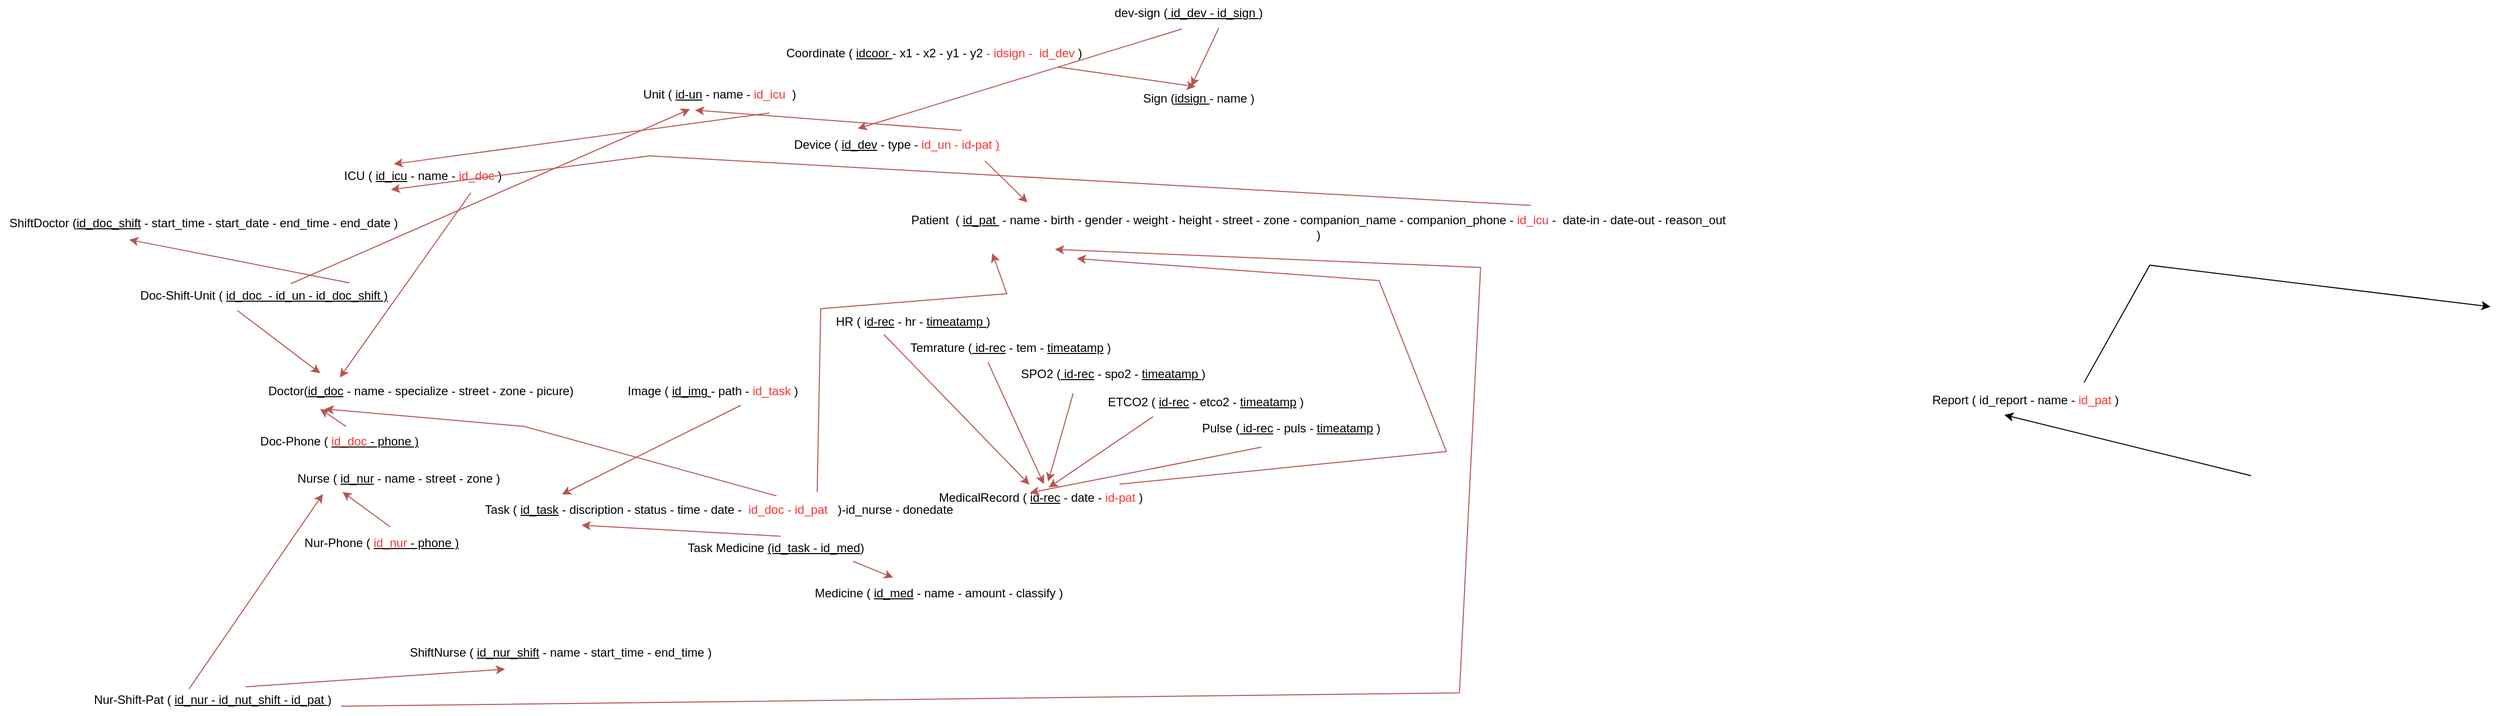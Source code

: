 <mxfile version="22.1.2" type="device">
  <diagram id="23PKRQJd0btJzOauR-_9" name="Page-2">
    <mxGraphModel dx="614" dy="2572" grid="0" gridSize="10" guides="1" tooltips="1" connect="1" arrows="1" fold="1" page="1" pageScale="1" pageWidth="2336" pageHeight="1654" background="#ffffff" math="0" shadow="0">
      <root>
        <mxCell id="0" />
        <mxCell id="1" parent="0" />
        <mxCell id="D5N816tupZly9Tqn02KE-2" value="Patient&amp;nbsp; (&amp;nbsp;&lt;u style=&quot;border-color: var(--border-color);&quot;&gt;id_pat&amp;nbsp;&lt;/u&gt;&amp;nbsp;- name - birth - gender - weight - height - street - zone - companion_name - companion_phone - &lt;font color=&quot;#ff3333&quot;&gt;id_icu &lt;/font&gt;-&amp;nbsp;&amp;nbsp;date-in - date-out - reason_out&amp;nbsp;&lt;br&gt;&lt;span style=&quot;&quot;&gt;)&amp;nbsp;&lt;/span&gt;" style="text;html=1;align=center;verticalAlign=middle;resizable=0;points=[];autosize=1;strokeColor=none;fillColor=none;" parent="1" vertex="1">
          <mxGeometry x="1525" y="139" width="831" height="41" as="geometry" />
        </mxCell>
        <mxCell id="D5N816tupZly9Tqn02KE-8" value="ICU (&amp;nbsp;&lt;u style=&quot;border-color: var(--border-color);&quot;&gt;id_icu&lt;/u&gt;&amp;nbsp;- name -&lt;font color=&quot;#ff3333&quot;&gt; id_doc&lt;/font&gt; )" style="text;html=1;align=center;verticalAlign=middle;resizable=0;points=[];autosize=1;strokeColor=none;fillColor=none;" parent="1" vertex="1">
          <mxGeometry x="961.5" y="96" width="175" height="26" as="geometry" />
        </mxCell>
        <mxCell id="D5N816tupZly9Tqn02KE-10" value="Unit ( &lt;u&gt;id-un&lt;/u&gt; - name - &lt;font color=&quot;#ff3333&quot;&gt;id_icu&amp;nbsp;&amp;nbsp;&lt;/font&gt;)" style="text;html=1;align=center;verticalAlign=middle;resizable=0;points=[];autosize=1;strokeColor=none;fillColor=none;" parent="1" vertex="1">
          <mxGeometry x="1259" y="15" width="170" height="26" as="geometry" />
        </mxCell>
        <mxCell id="D5N816tupZly9Tqn02KE-12" value="Device (&amp;nbsp;&lt;u style=&quot;border-color: var(--border-color);&quot;&gt;id_dev&lt;/u&gt;&amp;nbsp;- type - &lt;font color=&quot;#ff3333&quot;&gt;id_un - id-pat&lt;/font&gt;&amp;nbsp;&lt;span style=&quot;border-color: var(--border-color);&quot;&gt;&lt;font style=&quot;border-color: var(--border-color);&quot; color=&quot;#ff3333&quot;&gt;&lt;u&gt;)&lt;/u&gt;&lt;/font&gt;&lt;/span&gt;" style="text;html=1;align=center;verticalAlign=middle;resizable=0;points=[];autosize=1;strokeColor=none;fillColor=none;" parent="1" vertex="1">
          <mxGeometry x="1409" y="65" width="222" height="26" as="geometry" />
        </mxCell>
        <mxCell id="D5N816tupZly9Tqn02KE-26" value="Doctor(&lt;u style=&quot;border-color: var(--border-color);&quot;&gt;id_doc&lt;/u&gt;&amp;nbsp;- name - specialize - street - zone - picure)" style="text;html=1;align=center;verticalAlign=middle;resizable=0;points=[];autosize=1;strokeColor=none;fillColor=none;" parent="1" vertex="1">
          <mxGeometry x="886" y="310" width="321" height="26" as="geometry" />
        </mxCell>
        <mxCell id="D5N816tupZly9Tqn02KE-40" value="ShiftDoctor (&lt;u style=&quot;border-color: var(--border-color);&quot;&gt;id_doc_shift&lt;/u&gt;&amp;nbsp;- start_time - start_date - end_time - end_date )" style="text;html=1;align=center;verticalAlign=middle;resizable=0;points=[];autosize=1;strokeColor=none;fillColor=none;" parent="1" vertex="1">
          <mxGeometry x="629" y="143" width="404" height="26" as="geometry" />
        </mxCell>
        <mxCell id="D5N816tupZly9Tqn02KE-44" value="Task (&amp;nbsp;&lt;u style=&quot;border-color: var(--border-color);&quot;&gt;id_task&lt;/u&gt;&amp;nbsp;- discription - status - time - date -&amp;nbsp;&amp;nbsp;&lt;font style=&quot;border-color: var(--border-color);&quot; color=&quot;#ff3333&quot;&gt;id_doc - id_pat&amp;nbsp; &amp;nbsp;&lt;/font&gt;&lt;span style=&quot;&quot;&gt;)-id_nurse - donedate&amp;nbsp;&lt;/span&gt;" style="text;html=1;align=center;verticalAlign=middle;resizable=0;points=[];autosize=1;strokeColor=none;fillColor=none;" parent="1" vertex="1">
          <mxGeometry x="1101.5" y="428" width="487" height="26" as="geometry" />
        </mxCell>
        <mxCell id="D5N816tupZly9Tqn02KE-46" value="Medicine (&amp;nbsp;&lt;u style=&quot;border-color: var(--border-color);&quot;&gt;id_med&lt;/u&gt;&amp;nbsp;- name - amount - classify )" style="text;html=1;align=center;verticalAlign=middle;resizable=0;points=[];autosize=1;strokeColor=none;fillColor=none;" parent="1" vertex="1">
          <mxGeometry x="1429" y="511" width="265" height="26" as="geometry" />
        </mxCell>
        <mxCell id="D5N816tupZly9Tqn02KE-48" value="Nurse (&amp;nbsp;&lt;u style=&quot;border-color: var(--border-color);&quot;&gt;id_nur&lt;/u&gt;&amp;nbsp;- name - street - zone &lt;span style=&quot;&quot;&gt;)&lt;/span&gt;" style="text;html=1;align=center;verticalAlign=middle;resizable=0;points=[];autosize=1;strokeColor=none;fillColor=none;" parent="1" vertex="1">
          <mxGeometry x="915" y="397" width="219" height="26" as="geometry" />
        </mxCell>
        <mxCell id="D5N816tupZly9Tqn02KE-52" value="ShiftNurse (&amp;nbsp;&lt;u style=&quot;border-color: var(--border-color);&quot;&gt;id_nur_shift&lt;/u&gt;&amp;nbsp;- name - start_time - end_time )" style="text;html=1;align=center;verticalAlign=middle;resizable=0;points=[];autosize=1;strokeColor=none;fillColor=none;" parent="1" vertex="1">
          <mxGeometry x="1027" y="570" width="318" height="26" as="geometry" />
        </mxCell>
        <mxCell id="D5N816tupZly9Tqn02KE-54" value="Doc-Phone ( &lt;u&gt;&lt;font color=&quot;#ff3333&quot;&gt;id_doc&lt;/font&gt;&amp;nbsp;- phone )&lt;/u&gt;" style="text;html=1;align=center;verticalAlign=middle;resizable=0;points=[];autosize=1;strokeColor=none;fillColor=none;" parent="1" vertex="1">
          <mxGeometry x="878" y="360" width="175" height="26" as="geometry" />
        </mxCell>
        <mxCell id="D5N816tupZly9Tqn02KE-56" value="Nur-Phone ( &lt;u&gt;&lt;font color=&quot;#ff3333&quot;&gt;id_nur&lt;/font&gt;&amp;nbsp;- phone )&lt;/u&gt;" style="text;html=1;align=center;verticalAlign=middle;resizable=0;points=[];autosize=1;strokeColor=none;fillColor=none;" parent="1" vertex="1">
          <mxGeometry x="922" y="461" width="171" height="26" as="geometry" />
        </mxCell>
        <mxCell id="D5N816tupZly9Tqn02KE-62" value="Doc-Shift-Unit ( &lt;u&gt;id_doc&amp;nbsp; - id_un -&amp;nbsp;id_doc_shift&amp;nbsp;)&lt;/u&gt;" style="text;html=1;align=center;verticalAlign=middle;resizable=0;points=[];autosize=1;strokeColor=none;fillColor=none;" parent="1" vertex="1">
          <mxGeometry x="759" y="215" width="264" height="26" as="geometry" />
        </mxCell>
        <mxCell id="D5N816tupZly9Tqn02KE-64" value="Nur-Shift-Pat ( &lt;u&gt;id_nur - id_nut_shift - id_pat &lt;/u&gt;)" style="text;html=1;align=center;verticalAlign=middle;resizable=0;points=[];autosize=1;strokeColor=none;fillColor=none;" parent="1" vertex="1">
          <mxGeometry x="713" y="617" width="254" height="26" as="geometry" />
        </mxCell>
        <mxCell id="EfiRuLPmGKKDQH_nQZjS-8" value="MedicalRecord ( &lt;u&gt;id-rec&lt;/u&gt; - date - &lt;font color=&quot;#ff3333&quot;&gt;id-pat &lt;/font&gt;)&amp;nbsp;" style="text;html=1;align=center;verticalAlign=middle;resizable=0;points=[];autosize=1;strokeColor=none;fillColor=none;" parent="1" vertex="1">
          <mxGeometry x="1553" y="416" width="224" height="26" as="geometry" />
        </mxCell>
        <mxCell id="EfiRuLPmGKKDQH_nQZjS-9" value="HR ( i&lt;u&gt;d-rec&lt;/u&gt; - hr - &lt;u&gt;timeatamp &lt;/u&gt;)&amp;nbsp;" style="text;html=1;align=center;verticalAlign=middle;resizable=0;points=[];autosize=1;strokeColor=none;fillColor=none;" parent="1" vertex="1">
          <mxGeometry x="1450" y="241" width="175" height="26" as="geometry" />
        </mxCell>
        <mxCell id="EfiRuLPmGKKDQH_nQZjS-10" value="Temrature (&lt;u&gt; id-rec&lt;/u&gt; - tem - &lt;u&gt;timeatamp&lt;/u&gt; )&amp;nbsp;" style="text;html=1;align=center;verticalAlign=middle;resizable=0;points=[];autosize=1;strokeColor=none;fillColor=none;" parent="1" vertex="1">
          <mxGeometry x="1524.5" y="267" width="221" height="26" as="geometry" />
        </mxCell>
        <mxCell id="EfiRuLPmGKKDQH_nQZjS-11" value="SPO2 (&lt;u&gt; id-rec&lt;/u&gt; - spo2 - &lt;u&gt;timeatamp &lt;/u&gt;)&amp;nbsp;" style="text;html=1;align=center;verticalAlign=middle;resizable=0;points=[];autosize=1;strokeColor=none;fillColor=none;" parent="1" vertex="1">
          <mxGeometry x="1634" y="293" width="205" height="26" as="geometry" />
        </mxCell>
        <mxCell id="EfiRuLPmGKKDQH_nQZjS-12" value="ETCO2 ( &lt;u&gt;id-rec&lt;/u&gt; - etco2 - &lt;u&gt;timeatamp&lt;/u&gt; )&amp;nbsp;" style="text;html=1;align=center;verticalAlign=middle;resizable=0;points=[];autosize=1;strokeColor=none;fillColor=none;" parent="1" vertex="1">
          <mxGeometry x="1721" y="321" width="216" height="26" as="geometry" />
        </mxCell>
        <mxCell id="EfiRuLPmGKKDQH_nQZjS-13" value="Pulse (&lt;u&gt; id-rec&lt;/u&gt; - puls - &lt;u&gt;timeatamp&lt;/u&gt; )&amp;nbsp;" style="text;html=1;align=center;verticalAlign=middle;resizable=0;points=[];autosize=1;strokeColor=none;fillColor=none;" parent="1" vertex="1">
          <mxGeometry x="1814" y="347" width="199" height="26" as="geometry" />
        </mxCell>
        <mxCell id="-y871NeFIp0uyaElT_hj-1" value="" style="endArrow=classic;html=1;rounded=0;exitX=0.775;exitY=1.139;exitDx=0;exitDy=0;exitPerimeter=0;entryX=0.252;entryY=-0.025;entryDx=0;entryDy=0;entryPerimeter=0;fillColor=#f8cecc;strokeColor=#b85450;" parent="1" source="D5N816tupZly9Tqn02KE-8" target="D5N816tupZly9Tqn02KE-26" edge="1">
          <mxGeometry width="50" height="50" relative="1" as="geometry">
            <mxPoint x="1194" y="258" as="sourcePoint" />
            <mxPoint x="1244" y="208" as="targetPoint" />
          </mxGeometry>
        </mxCell>
        <mxCell id="-y871NeFIp0uyaElT_hj-2" value="" style="endArrow=classic;html=1;rounded=0;exitX=0.543;exitY=-0.075;exitDx=0;exitDy=0;exitPerimeter=0;entryX=0.191;entryY=1.179;entryDx=0;entryDy=0;entryPerimeter=0;fillColor=#f8cecc;strokeColor=#b85450;" parent="1" source="D5N816tupZly9Tqn02KE-54" target="D5N816tupZly9Tqn02KE-26" edge="1">
          <mxGeometry width="50" height="50" relative="1" as="geometry">
            <mxPoint x="1194" y="258" as="sourcePoint" />
            <mxPoint x="1244" y="208" as="targetPoint" />
          </mxGeometry>
        </mxCell>
        <mxCell id="-y871NeFIp0uyaElT_hj-3" value="" style="endArrow=classic;html=1;rounded=0;exitX=0.402;exitY=1.072;exitDx=0;exitDy=0;exitPerimeter=0;entryX=0.191;entryY=-0.186;entryDx=0;entryDy=0;entryPerimeter=0;fillColor=#f8cecc;strokeColor=#b85450;" parent="1" source="D5N816tupZly9Tqn02KE-62" target="D5N816tupZly9Tqn02KE-26" edge="1">
          <mxGeometry width="50" height="50" relative="1" as="geometry">
            <mxPoint x="1194" y="258" as="sourcePoint" />
            <mxPoint x="1244" y="208" as="targetPoint" />
          </mxGeometry>
        </mxCell>
        <mxCell id="-y871NeFIp0uyaElT_hj-4" value="" style="endArrow=classic;html=1;rounded=0;exitX=0.823;exitY=0.01;exitDx=0;exitDy=0;exitPerimeter=0;entryX=0.318;entryY=1.128;entryDx=0;entryDy=0;entryPerimeter=0;fillColor=#f8cecc;strokeColor=#b85450;" parent="1" source="D5N816tupZly9Tqn02KE-62" target="D5N816tupZly9Tqn02KE-40" edge="1">
          <mxGeometry width="50" height="50" relative="1" as="geometry">
            <mxPoint x="1061" y="263" as="sourcePoint" />
            <mxPoint x="993" y="202" as="targetPoint" />
          </mxGeometry>
        </mxCell>
        <mxCell id="-y871NeFIp0uyaElT_hj-5" value="" style="endArrow=classic;html=1;rounded=0;exitX=0.603;exitY=0.043;exitDx=0;exitDy=0;exitPerimeter=0;entryX=0.329;entryY=1.06;entryDx=0;entryDy=0;entryPerimeter=0;fillColor=#f8cecc;strokeColor=#b85450;" parent="1" source="D5N816tupZly9Tqn02KE-62" target="D5N816tupZly9Tqn02KE-10" edge="1">
          <mxGeometry width="50" height="50" relative="1" as="geometry">
            <mxPoint x="1061" y="263" as="sourcePoint" />
            <mxPoint x="1111" y="213" as="targetPoint" />
          </mxGeometry>
        </mxCell>
        <mxCell id="-y871NeFIp0uyaElT_hj-6" value="" style="endArrow=classic;html=1;rounded=0;exitX=0.794;exitY=1.207;exitDx=0;exitDy=0;exitPerimeter=0;entryX=0.337;entryY=0.045;entryDx=0;entryDy=0;entryPerimeter=0;fillColor=#f8cecc;strokeColor=#b85450;" parent="1" source="D5N816tupZly9Tqn02KE-10" target="D5N816tupZly9Tqn02KE-8" edge="1">
          <mxGeometry width="50" height="50" relative="1" as="geometry">
            <mxPoint x="1061" y="263" as="sourcePoint" />
            <mxPoint x="1111" y="213" as="targetPoint" />
          </mxGeometry>
        </mxCell>
        <mxCell id="-y871NeFIp0uyaElT_hj-10" value="" style="endArrow=classic;html=1;rounded=0;exitX=0.556;exitY=-0.115;exitDx=0;exitDy=0;exitPerimeter=0;entryX=0.249;entryY=1.007;entryDx=0;entryDy=0;entryPerimeter=0;fillColor=#f8cecc;strokeColor=#b85450;" parent="1" source="D5N816tupZly9Tqn02KE-56" target="D5N816tupZly9Tqn02KE-48" edge="1">
          <mxGeometry width="50" height="50" relative="1" as="geometry">
            <mxPoint x="1142" y="410" as="sourcePoint" />
            <mxPoint x="1192" y="360" as="targetPoint" />
          </mxGeometry>
        </mxCell>
        <mxCell id="-y871NeFIp0uyaElT_hj-12" value="" style="endArrow=classic;html=1;rounded=0;exitX=0.631;exitY=-0.002;exitDx=0;exitDy=0;exitPerimeter=0;entryX=0.327;entryY=1.132;entryDx=0;entryDy=0;entryPerimeter=0;fillColor=#f8cecc;strokeColor=#b85450;" parent="1" source="D5N816tupZly9Tqn02KE-64" target="D5N816tupZly9Tqn02KE-52" edge="1">
          <mxGeometry width="50" height="50" relative="1" as="geometry">
            <mxPoint x="1142" y="497" as="sourcePoint" />
            <mxPoint x="1192" y="447" as="targetPoint" />
          </mxGeometry>
        </mxCell>
        <mxCell id="-y871NeFIp0uyaElT_hj-13" value="" style="endArrow=classic;html=1;rounded=0;exitX=0.409;exitY=0.085;exitDx=0;exitDy=0;exitPerimeter=0;entryX=0.16;entryY=1.087;entryDx=0;entryDy=0;entryPerimeter=0;fillColor=#f8cecc;strokeColor=#b85450;" parent="1" source="D5N816tupZly9Tqn02KE-64" target="D5N816tupZly9Tqn02KE-48" edge="1">
          <mxGeometry width="50" height="50" relative="1" as="geometry">
            <mxPoint x="1142" y="497" as="sourcePoint" />
            <mxPoint x="1192" y="447" as="targetPoint" />
          </mxGeometry>
        </mxCell>
        <mxCell id="-y871NeFIp0uyaElT_hj-15" value="" style="endArrow=classic;html=1;rounded=0;exitX=0.33;exitY=0.986;exitDx=0;exitDy=0;exitPerimeter=0;fillColor=#f8cecc;strokeColor=#b85450;" parent="1" source="EfiRuLPmGKKDQH_nQZjS-9" target="EfiRuLPmGKKDQH_nQZjS-8" edge="1">
          <mxGeometry width="50" height="50" relative="1" as="geometry">
            <mxPoint x="1394" y="414" as="sourcePoint" />
            <mxPoint x="1444" y="364" as="targetPoint" />
          </mxGeometry>
        </mxCell>
        <mxCell id="-y871NeFIp0uyaElT_hj-16" value="" style="endArrow=classic;html=1;rounded=0;entryX=0.508;entryY=-0.024;entryDx=0;entryDy=0;entryPerimeter=0;exitX=0.393;exitY=1.055;exitDx=0;exitDy=0;exitPerimeter=0;fillColor=#f8cecc;strokeColor=#b85450;" parent="1" source="EfiRuLPmGKKDQH_nQZjS-10" target="EfiRuLPmGKKDQH_nQZjS-8" edge="1">
          <mxGeometry width="50" height="50" relative="1" as="geometry">
            <mxPoint x="1394" y="414" as="sourcePoint" />
            <mxPoint x="1444" y="364" as="targetPoint" />
          </mxGeometry>
        </mxCell>
        <mxCell id="-y871NeFIp0uyaElT_hj-17" value="" style="endArrow=classic;html=1;rounded=0;entryX=0.527;entryY=-0.121;entryDx=0;entryDy=0;entryPerimeter=0;fillColor=#f8cecc;strokeColor=#b85450;" parent="1" target="EfiRuLPmGKKDQH_nQZjS-8" edge="1">
          <mxGeometry width="50" height="50" relative="1" as="geometry">
            <mxPoint x="1696" y="325" as="sourcePoint" />
            <mxPoint x="1444" y="364" as="targetPoint" />
          </mxGeometry>
        </mxCell>
        <mxCell id="-y871NeFIp0uyaElT_hj-18" value="" style="endArrow=classic;html=1;rounded=0;entryX=0.53;entryY=0.105;entryDx=0;entryDy=0;entryPerimeter=0;exitX=0.252;exitY=1.051;exitDx=0;exitDy=0;exitPerimeter=0;fillColor=#f8cecc;strokeColor=#b85450;" parent="1" source="EfiRuLPmGKKDQH_nQZjS-12" target="EfiRuLPmGKKDQH_nQZjS-8" edge="1">
          <mxGeometry width="50" height="50" relative="1" as="geometry">
            <mxPoint x="1394" y="414" as="sourcePoint" />
            <mxPoint x="1444" y="364" as="targetPoint" />
          </mxGeometry>
        </mxCell>
        <mxCell id="-y871NeFIp0uyaElT_hj-19" value="" style="endArrow=classic;html=1;rounded=0;exitX=0.348;exitY=1.217;exitDx=0;exitDy=0;exitPerimeter=0;fillColor=#f8cecc;strokeColor=#b85450;" parent="1" source="EfiRuLPmGKKDQH_nQZjS-13" edge="1">
          <mxGeometry width="50" height="50" relative="1" as="geometry">
            <mxPoint x="1394" y="414" as="sourcePoint" />
            <mxPoint x="1653" y="424" as="targetPoint" />
          </mxGeometry>
        </mxCell>
        <mxCell id="-y871NeFIp0uyaElT_hj-20" value="" style="endArrow=classic;html=1;rounded=0;entryX=0.359;entryY=1.095;entryDx=0;entryDy=0;entryPerimeter=0;exitX=0.793;exitY=-0.051;exitDx=0;exitDy=0;exitPerimeter=0;fillColor=#f8cecc;strokeColor=#b85450;" parent="1" source="D5N816tupZly9Tqn02KE-12" target="D5N816tupZly9Tqn02KE-10" edge="1">
          <mxGeometry width="50" height="50" relative="1" as="geometry">
            <mxPoint x="1394" y="309" as="sourcePoint" />
            <mxPoint x="1444" y="259" as="targetPoint" />
          </mxGeometry>
        </mxCell>
        <mxCell id="-y871NeFIp0uyaElT_hj-24" value="" style="endArrow=classic;html=1;rounded=0;exitX=0.897;exitY=1.113;exitDx=0;exitDy=0;exitPerimeter=0;entryX=0.151;entryY=-0.089;entryDx=0;entryDy=0;entryPerimeter=0;fillColor=#f8cecc;strokeColor=#b85450;" parent="1" source="D5N816tupZly9Tqn02KE-12" target="D5N816tupZly9Tqn02KE-2" edge="1">
          <mxGeometry width="50" height="50" relative="1" as="geometry">
            <mxPoint x="1663.496" y="131.064" as="sourcePoint" />
            <mxPoint x="1444" y="259" as="targetPoint" />
          </mxGeometry>
        </mxCell>
        <mxCell id="-y871NeFIp0uyaElT_hj-26" value="" style="endArrow=classic;html=1;rounded=0;entryX=0.321;entryY=1.024;entryDx=0;entryDy=0;entryPerimeter=0;exitX=0.753;exitY=-0.018;exitDx=0;exitDy=0;exitPerimeter=0;fillColor=#f8cecc;strokeColor=#b85450;" parent="1" source="D5N816tupZly9Tqn02KE-2" target="D5N816tupZly9Tqn02KE-8" edge="1">
          <mxGeometry width="50" height="50" relative="1" as="geometry">
            <mxPoint x="1460.914" y="192.52" as="sourcePoint" />
            <mxPoint x="1259" y="137" as="targetPoint" />
            <Array as="points">
              <mxPoint x="1275" y="89" />
            </Array>
          </mxGeometry>
        </mxCell>
        <mxCell id="-y871NeFIp0uyaElT_hj-28" value="" style="endArrow=classic;html=1;rounded=0;exitX=0.615;exitY=-0.034;exitDx=0;exitDy=0;exitPerimeter=0;entryX=0.205;entryY=1.182;entryDx=0;entryDy=0;entryPerimeter=0;fillColor=#f8cecc;strokeColor=#b85450;" parent="1" source="D5N816tupZly9Tqn02KE-44" target="D5N816tupZly9Tqn02KE-26" edge="1">
          <mxGeometry width="50" height="50" relative="1" as="geometry">
            <mxPoint x="1309" y="373" as="sourcePoint" />
            <mxPoint x="1359" y="323" as="targetPoint" />
            <Array as="points">
              <mxPoint x="1150" y="358" />
            </Array>
          </mxGeometry>
        </mxCell>
        <mxCell id="-y871NeFIp0uyaElT_hj-29" value="" style="endArrow=classic;html=1;rounded=0;exitX=0.902;exitY=1.01;exitDx=0;exitDy=0;exitPerimeter=0;entryX=0.332;entryY=-0.103;entryDx=0;entryDy=0;entryPerimeter=0;fillColor=#f8cecc;strokeColor=#b85450;" parent="1" source="FHFDK1yDBRVXxdK1OjSr-5" target="D5N816tupZly9Tqn02KE-46" edge="1">
          <mxGeometry width="50" height="50" relative="1" as="geometry">
            <mxPoint x="1460" y="395" as="sourcePoint" />
            <mxPoint x="1510" y="345" as="targetPoint" />
          </mxGeometry>
        </mxCell>
        <mxCell id="-y871NeFIp0uyaElT_hj-30" value="" style="endArrow=classic;html=1;rounded=0;exitX=0.698;exitY=-0.18;exitDx=0;exitDy=0;exitPerimeter=0;entryX=0.109;entryY=1.142;entryDx=0;entryDy=0;entryPerimeter=0;fillColor=#f8cecc;strokeColor=#b85450;" parent="1" source="D5N816tupZly9Tqn02KE-44" target="D5N816tupZly9Tqn02KE-2" edge="1">
          <mxGeometry width="50" height="50" relative="1" as="geometry">
            <mxPoint x="1460" y="395" as="sourcePoint" />
            <mxPoint x="1510" y="345" as="targetPoint" />
            <Array as="points">
              <mxPoint x="1445" y="241" />
              <mxPoint x="1630" y="226" />
            </Array>
          </mxGeometry>
        </mxCell>
        <mxCell id="-y871NeFIp0uyaElT_hj-31" value="" style="endArrow=classic;html=1;rounded=0;exitX=0.844;exitY=-0.02;exitDx=0;exitDy=0;exitPerimeter=0;entryX=0.21;entryY=1.271;entryDx=0;entryDy=0;entryPerimeter=0;fillColor=#f8cecc;strokeColor=#b85450;" parent="1" source="EfiRuLPmGKKDQH_nQZjS-8" target="D5N816tupZly9Tqn02KE-2" edge="1">
          <mxGeometry width="50" height="50" relative="1" as="geometry">
            <mxPoint x="1588" y="393" as="sourcePoint" />
            <mxPoint x="1638" y="343" as="targetPoint" />
            <Array as="points">
              <mxPoint x="2067" y="383" />
              <mxPoint x="2000" y="213" />
            </Array>
          </mxGeometry>
        </mxCell>
        <mxCell id="-y871NeFIp0uyaElT_hj-32" value="" style="endArrow=classic;html=1;rounded=0;exitX=1.004;exitY=0.74;exitDx=0;exitDy=0;exitPerimeter=0;entryX=0.184;entryY=1.048;entryDx=0;entryDy=0;entryPerimeter=0;fillColor=#f8cecc;strokeColor=#b85450;" parent="1" source="D5N816tupZly9Tqn02KE-64" target="D5N816tupZly9Tqn02KE-2" edge="1">
          <mxGeometry width="50" height="50" relative="1" as="geometry">
            <mxPoint x="1249" y="520" as="sourcePoint" />
            <mxPoint x="1299" y="470" as="targetPoint" />
            <Array as="points">
              <mxPoint x="2080" y="623" />
              <mxPoint x="2101" y="200" />
            </Array>
          </mxGeometry>
        </mxCell>
        <mxCell id="TBZoK9Nu7J4UX80-nN1q-2" value="Coordinate ( &lt;u&gt;idcoor &lt;/u&gt;- x1 - x2 - y1 - y2 &lt;font color=&quot;#ff3333&quot;&gt;- idsign -&amp;nbsp; id_dev&amp;nbsp;&lt;/font&gt;)&amp;nbsp;" style="text;html=1;align=center;verticalAlign=middle;resizable=0;points=[];autosize=1;strokeColor=none;fillColor=none;" parent="1" vertex="1">
          <mxGeometry x="1401" y="-26" width="315" height="26" as="geometry" />
        </mxCell>
        <mxCell id="TBZoK9Nu7J4UX80-nN1q-6" value="Sign (&lt;u&gt;idsign &lt;/u&gt;- name )&amp;nbsp;" style="text;html=1;align=center;verticalAlign=middle;resizable=0;points=[];autosize=1;strokeColor=none;fillColor=none;" parent="1" vertex="1">
          <mxGeometry x="1756" y="19" width="132" height="26" as="geometry" />
        </mxCell>
        <mxCell id="TBZoK9Nu7J4UX80-nN1q-8" value="" style="endArrow=classic;html=1;rounded=0;exitX=0.888;exitY=1.023;exitDx=0;exitDy=0;exitPerimeter=0;entryX=0.468;entryY=0.046;entryDx=0;entryDy=0;entryPerimeter=0;fillColor=#f8cecc;strokeColor=#b85450;" parent="1" source="TBZoK9Nu7J4UX80-nN1q-2" target="TBZoK9Nu7J4UX80-nN1q-6" edge="1">
          <mxGeometry width="50" height="50" relative="1" as="geometry">
            <mxPoint x="1938" y="67" as="sourcePoint" />
            <mxPoint x="1806" y="62" as="targetPoint" />
          </mxGeometry>
        </mxCell>
        <mxCell id="1oKSlXOJ5Y2O7SkJGuiV-1" value="Image ( &lt;u&gt;id_img &lt;/u&gt;- path - &lt;font color=&quot;#ff3333&quot;&gt;id_task &lt;/font&gt;)&amp;nbsp;" style="text;html=1;align=center;verticalAlign=middle;resizable=0;points=[];autosize=1;strokeColor=none;fillColor=none;" parent="1" vertex="1">
          <mxGeometry x="1243" y="310" width="191" height="26" as="geometry" />
        </mxCell>
        <mxCell id="1oKSlXOJ5Y2O7SkJGuiV-3" value="" style="endArrow=classic;html=1;rounded=0;exitX=0.641;exitY=1.043;exitDx=0;exitDy=0;exitPerimeter=0;entryX=0.177;entryY=-0.093;entryDx=0;entryDy=0;entryPerimeter=0;fillColor=#f8cecc;strokeColor=#b85450;" parent="1" source="1oKSlXOJ5Y2O7SkJGuiV-1" target="D5N816tupZly9Tqn02KE-44" edge="1">
          <mxGeometry width="50" height="50" relative="1" as="geometry">
            <mxPoint x="1441" y="320" as="sourcePoint" />
            <mxPoint x="1196" y="260" as="targetPoint" />
          </mxGeometry>
        </mxCell>
        <mxCell id="KhOI_9QaClgOmChpMVkK-2" value="dev-sign (&lt;u&gt; id_dev - id_sign &lt;/u&gt;)&amp;nbsp;" style="text;html=1;align=center;verticalAlign=middle;resizable=0;points=[];autosize=1;strokeColor=none;fillColor=none;" parent="1" vertex="1">
          <mxGeometry x="1727" y="-66" width="169" height="26" as="geometry" />
        </mxCell>
        <mxCell id="KhOI_9QaClgOmChpMVkK-3" value="" style="endArrow=classic;html=1;rounded=0;entryX=0.328;entryY=-0.121;entryDx=0;entryDy=0;entryPerimeter=0;exitX=0.455;exitY=1.111;exitDx=0;exitDy=0;exitPerimeter=0;fillColor=#f8cecc;strokeColor=#b85450;" parent="1" source="KhOI_9QaClgOmChpMVkK-2" target="D5N816tupZly9Tqn02KE-12" edge="1">
          <mxGeometry width="50" height="50" relative="1" as="geometry">
            <mxPoint x="1701" y="39" as="sourcePoint" />
            <mxPoint x="1828" y="30" as="targetPoint" />
          </mxGeometry>
        </mxCell>
        <mxCell id="KhOI_9QaClgOmChpMVkK-4" value="" style="endArrow=classic;html=1;rounded=0;exitX=0.673;exitY=1.071;exitDx=0;exitDy=0;exitPerimeter=0;entryX=0.435;entryY=0.028;entryDx=0;entryDy=0;entryPerimeter=0;fillColor=#f8cecc;strokeColor=#b85450;" parent="1" source="KhOI_9QaClgOmChpMVkK-2" target="TBZoK9Nu7J4UX80-nN1q-6" edge="1">
          <mxGeometry width="50" height="50" relative="1" as="geometry">
            <mxPoint x="1686" y="11" as="sourcePoint" />
            <mxPoint x="1828" y="30" as="targetPoint" />
          </mxGeometry>
        </mxCell>
        <mxCell id="FHFDK1yDBRVXxdK1OjSr-2" value="Report ( id_report - name - &lt;font color=&quot;#ff3333&quot;&gt;id_pat &lt;/font&gt;)&amp;nbsp;" style="text;html=1;align=center;verticalAlign=middle;resizable=0;points=[];autosize=1;strokeColor=none;fillColor=none;" vertex="1" parent="1">
          <mxGeometry x="2540" y="319" width="207" height="26" as="geometry" />
        </mxCell>
        <mxCell id="FHFDK1yDBRVXxdK1OjSr-3" value="" style="endArrow=classic;html=1;rounded=0;entryX=0.173;entryY=0.062;entryDx=0;entryDy=0;entryPerimeter=0;exitX=0.839;exitY=-0.092;exitDx=0;exitDy=0;exitPerimeter=0;" edge="1" parent="1">
          <mxGeometry width="50" height="50" relative="1" as="geometry">
            <mxPoint x="2701.003" y="314.308" as="sourcePoint" />
            <mxPoint x="3105" y="239" as="targetPoint" />
            <Array as="points">
              <mxPoint x="2766.33" y="197.7" />
            </Array>
          </mxGeometry>
        </mxCell>
        <mxCell id="FHFDK1yDBRVXxdK1OjSr-4" value="" style="endArrow=classic;html=1;rounded=0;exitX=0.878;exitY=0;exitDx=0;exitDy=0;exitPerimeter=0;entryX=0.395;entryY=1.061;entryDx=0;entryDy=0;entryPerimeter=0;" edge="1" parent="1" target="FHFDK1yDBRVXxdK1OjSr-2">
          <mxGeometry width="50" height="50" relative="1" as="geometry">
            <mxPoint x="2867" y="407" as="sourcePoint" />
            <mxPoint x="2963" y="615" as="targetPoint" />
          </mxGeometry>
        </mxCell>
        <mxCell id="FHFDK1yDBRVXxdK1OjSr-5" value="Task Medicine &lt;u&gt;(id_task - id_med&lt;/u&gt;)" style="text;html=1;align=center;verticalAlign=middle;resizable=0;points=[];autosize=1;strokeColor=none;fillColor=none;" vertex="1" parent="1">
          <mxGeometry x="1303" y="466" width="193" height="26" as="geometry" />
        </mxCell>
        <mxCell id="FHFDK1yDBRVXxdK1OjSr-6" value="" style="endArrow=classic;html=1;rounded=0;exitX=0.528;exitY=0.048;exitDx=0;exitDy=0;exitPerimeter=0;entryX=0.217;entryY=1.087;entryDx=0;entryDy=0;entryPerimeter=0;fillColor=#f8cecc;strokeColor=#b85450;" edge="1" parent="1" source="FHFDK1yDBRVXxdK1OjSr-5" target="D5N816tupZly9Tqn02KE-44">
          <mxGeometry width="50" height="50" relative="1" as="geometry">
            <mxPoint x="1492" y="495" as="sourcePoint" />
            <mxPoint x="1527" y="518" as="targetPoint" />
          </mxGeometry>
        </mxCell>
      </root>
    </mxGraphModel>
  </diagram>
</mxfile>
